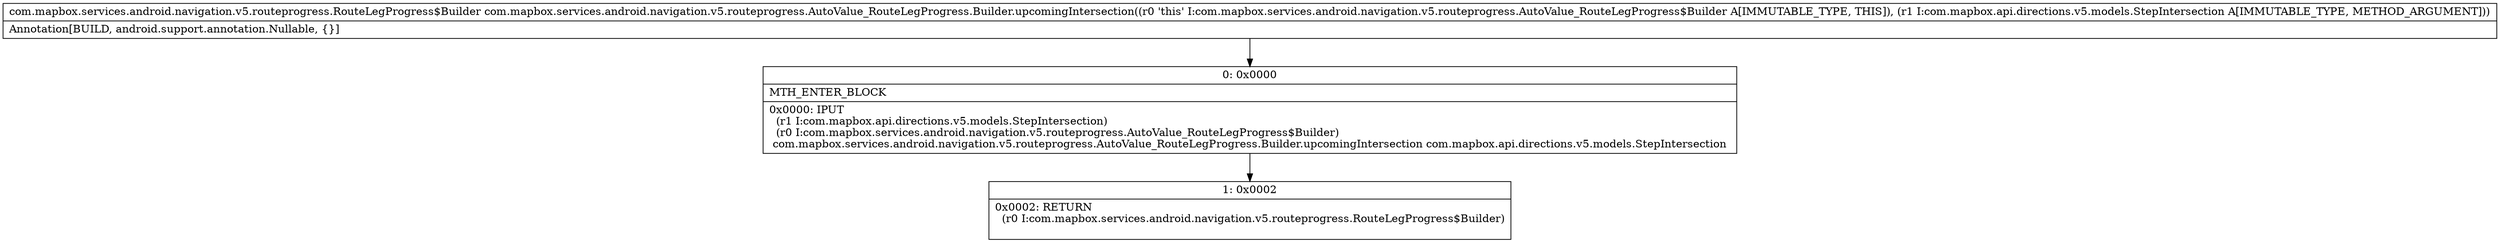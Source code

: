 digraph "CFG forcom.mapbox.services.android.navigation.v5.routeprogress.AutoValue_RouteLegProgress.Builder.upcomingIntersection(Lcom\/mapbox\/api\/directions\/v5\/models\/StepIntersection;)Lcom\/mapbox\/services\/android\/navigation\/v5\/routeprogress\/RouteLegProgress$Builder;" {
Node_0 [shape=record,label="{0\:\ 0x0000|MTH_ENTER_BLOCK\l|0x0000: IPUT  \l  (r1 I:com.mapbox.api.directions.v5.models.StepIntersection)\l  (r0 I:com.mapbox.services.android.navigation.v5.routeprogress.AutoValue_RouteLegProgress$Builder)\l com.mapbox.services.android.navigation.v5.routeprogress.AutoValue_RouteLegProgress.Builder.upcomingIntersection com.mapbox.api.directions.v5.models.StepIntersection \l}"];
Node_1 [shape=record,label="{1\:\ 0x0002|0x0002: RETURN  \l  (r0 I:com.mapbox.services.android.navigation.v5.routeprogress.RouteLegProgress$Builder)\l \l}"];
MethodNode[shape=record,label="{com.mapbox.services.android.navigation.v5.routeprogress.RouteLegProgress$Builder com.mapbox.services.android.navigation.v5.routeprogress.AutoValue_RouteLegProgress.Builder.upcomingIntersection((r0 'this' I:com.mapbox.services.android.navigation.v5.routeprogress.AutoValue_RouteLegProgress$Builder A[IMMUTABLE_TYPE, THIS]), (r1 I:com.mapbox.api.directions.v5.models.StepIntersection A[IMMUTABLE_TYPE, METHOD_ARGUMENT]))  | Annotation[BUILD, android.support.annotation.Nullable, \{\}]\l}"];
MethodNode -> Node_0;
Node_0 -> Node_1;
}

